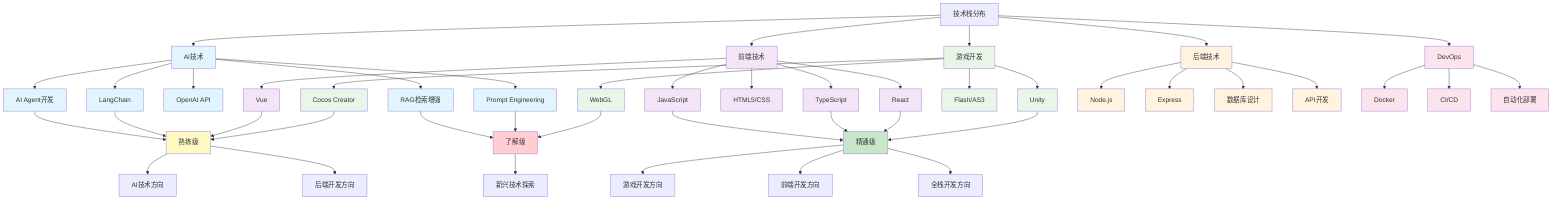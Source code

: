 flowchart TD
    %% 技术领域分类
    A[技术栈分布] --> B[AI技术]
    A --> C[前端技术]
    A --> D[游戏开发]
    A --> E[后端技术]
    A --> F[DevOps]

    %% AI技术分支
    B --> B1[AI Agent开发]
    B --> B2[LangChain]
    B --> B3[OpenAI API]
    B --> B4[RAG检索增强]
    B --> B5[Prompt Engineering]

    %% 前端技术分支
    C --> C1[JavaScript]
    C --> C2[TypeScript]
    C --> C3[React]
    C --> C4[Vue]
    C --> C5[HTML5/CSS]

    %% 游戏开发分支
    D --> D1[Unity]
    D --> D2[Cocos Creator]
    D --> D3[Flash/AS3]
    D --> D4[WebGL]

    %% 后端技术分支
    E --> E1[Node.js]
    E --> E2[Express]
    E --> E3[数据库设计]
    E --> E4[API开发]

    %% DevOps分支
    F --> F1[Docker]
    F --> F2[CI/CD]
    F --> F3[自动化部署]

    %% 熟练度分级
    C1 --> G1[精通级]
    C2 --> G1
    C3 --> G1
    D1 --> G1

    B1 --> G2[熟练级]
    B2 --> G2
    C4 --> G2
    D2 --> G2

    B4 --> G3[了解级]
    B5 --> G3
    D4 --> G3

    %% 经验方向
    G1 --> H1[游戏开发方向]
    G1 --> H2[前端开发方向]
    G1 --> H3[全栈开发方向]

    G2 --> H4[AI技术方向]
    G2 --> H5[后端开发方向]

    G3 --> H6[新兴技术探索]

    %% 样式
    classDef aiTech fill:#e1f5fe
    classDef frontendTech fill:#f3e5f5
    classDef gameDev fill:#e8f5e8
    classDef backendTech fill:#fff3e0
    classDef devops fill:#fce4ec
    classDef expert fill:#c8e6c9
    classDef skilled fill:#fff9c4
    classDef learning fill:#ffcdd2

    class B,B1,B2,B3,B4,B5 aiTech
    class C,C1,C2,C3,C4,C5 frontendTech
    class D,D1,D2,D3,D4 gameDev
    class E,E1,E2,E3,E4 backendTech
    class F,F1,F2,F3 devops
    class G1 expert
    class G2 skilled
    class G3 learning